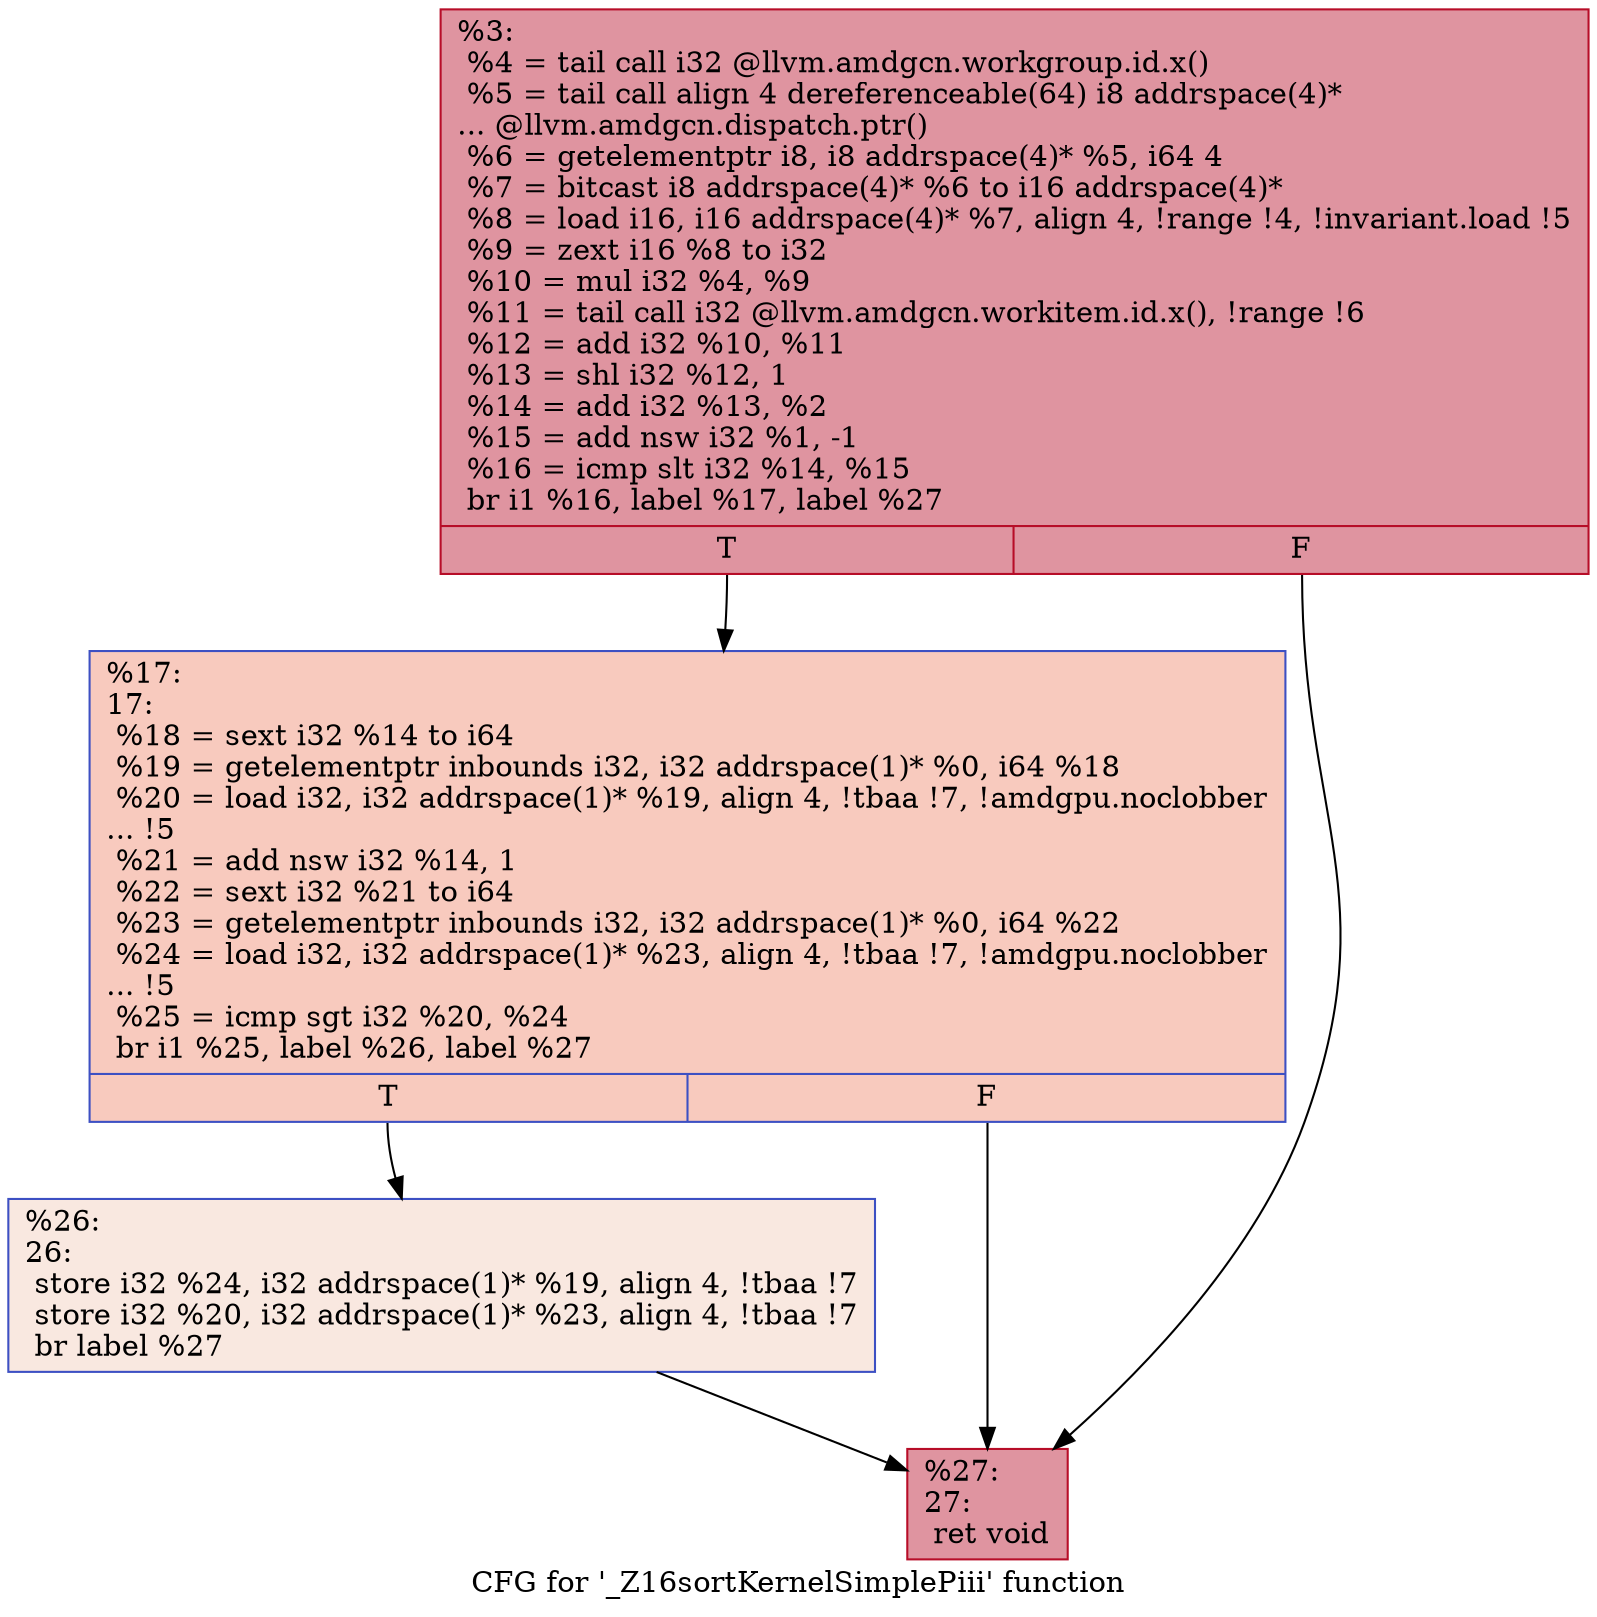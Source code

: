 digraph "CFG for '_Z16sortKernelSimplePiii' function" {
	label="CFG for '_Z16sortKernelSimplePiii' function";

	Node0x4e17130 [shape=record,color="#b70d28ff", style=filled, fillcolor="#b70d2870",label="{%3:\l  %4 = tail call i32 @llvm.amdgcn.workgroup.id.x()\l  %5 = tail call align 4 dereferenceable(64) i8 addrspace(4)*\l... @llvm.amdgcn.dispatch.ptr()\l  %6 = getelementptr i8, i8 addrspace(4)* %5, i64 4\l  %7 = bitcast i8 addrspace(4)* %6 to i16 addrspace(4)*\l  %8 = load i16, i16 addrspace(4)* %7, align 4, !range !4, !invariant.load !5\l  %9 = zext i16 %8 to i32\l  %10 = mul i32 %4, %9\l  %11 = tail call i32 @llvm.amdgcn.workitem.id.x(), !range !6\l  %12 = add i32 %10, %11\l  %13 = shl i32 %12, 1\l  %14 = add i32 %13, %2\l  %15 = add nsw i32 %1, -1\l  %16 = icmp slt i32 %14, %15\l  br i1 %16, label %17, label %27\l|{<s0>T|<s1>F}}"];
	Node0x4e17130:s0 -> Node0x4e18a50;
	Node0x4e17130:s1 -> Node0x4e192f0;
	Node0x4e18a50 [shape=record,color="#3d50c3ff", style=filled, fillcolor="#ef886b70",label="{%17:\l17:                                               \l  %18 = sext i32 %14 to i64\l  %19 = getelementptr inbounds i32, i32 addrspace(1)* %0, i64 %18\l  %20 = load i32, i32 addrspace(1)* %19, align 4, !tbaa !7, !amdgpu.noclobber\l... !5\l  %21 = add nsw i32 %14, 1\l  %22 = sext i32 %21 to i64\l  %23 = getelementptr inbounds i32, i32 addrspace(1)* %0, i64 %22\l  %24 = load i32, i32 addrspace(1)* %23, align 4, !tbaa !7, !amdgpu.noclobber\l... !5\l  %25 = icmp sgt i32 %20, %24\l  br i1 %25, label %26, label %27\l|{<s0>T|<s1>F}}"];
	Node0x4e18a50:s0 -> Node0x4e1a660;
	Node0x4e18a50:s1 -> Node0x4e192f0;
	Node0x4e1a660 [shape=record,color="#3d50c3ff", style=filled, fillcolor="#f1ccb870",label="{%26:\l26:                                               \l  store i32 %24, i32 addrspace(1)* %19, align 4, !tbaa !7\l  store i32 %20, i32 addrspace(1)* %23, align 4, !tbaa !7\l  br label %27\l}"];
	Node0x4e1a660 -> Node0x4e192f0;
	Node0x4e192f0 [shape=record,color="#b70d28ff", style=filled, fillcolor="#b70d2870",label="{%27:\l27:                                               \l  ret void\l}"];
}
